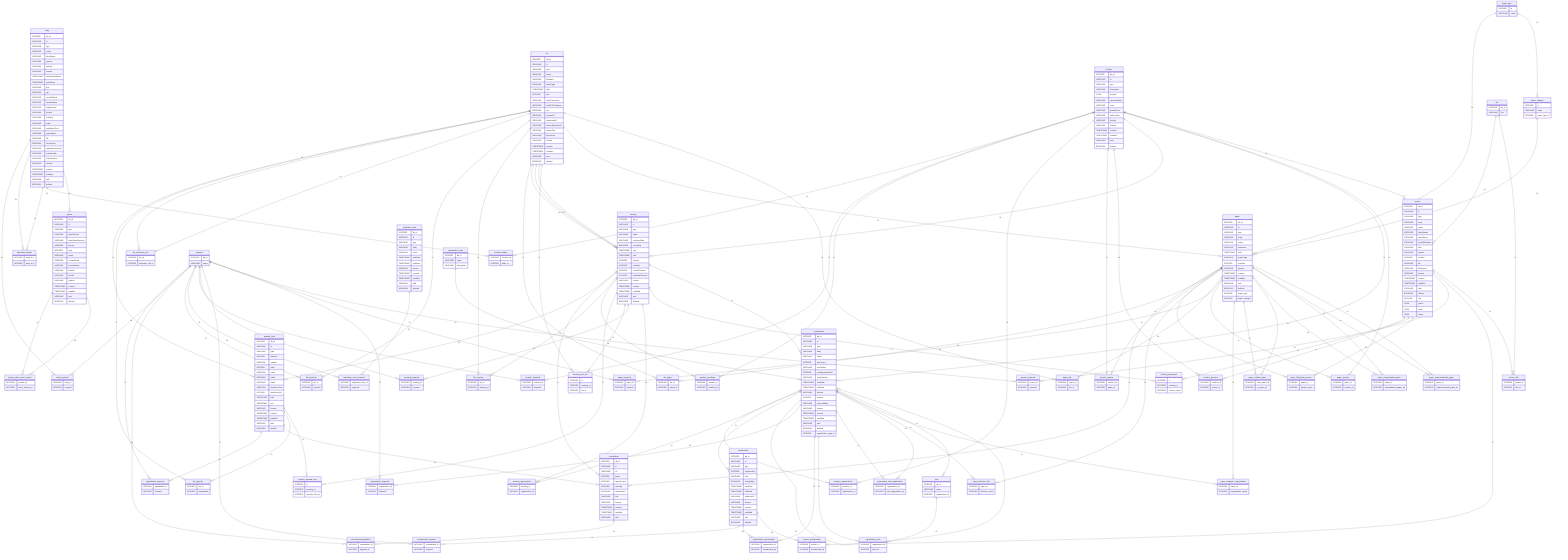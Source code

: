 erDiagram
    agenda_item ||--o{ agendaitem_keyword : FK
    agenda_item ||--o{ consultation : FK
    agenda_item ||--o{ file_agenda : FK
    agenda_item ||--o{ meeting_agenda_item : FK
    body ||--o{ body_keyword : FK
    body ||--o{ equivalent_bodies : FK
    body ||--o{ equivalent_bodies : FK
    body ||--o{ location_bodies : FK
    body ||--o{ system : FK
    consultation ||--o{ consultationkeywordlink : FK
    file ||--o{ agenda_item : FK
    file ||--o{ file_agenda : FK
    file ||--o{ file_derivative_link : FK
    file ||--o{ file_derivative_link : FK
    file ||--o{ file_keyword : FK
    file ||--o{ file_meeting : FK
    file ||--o{ file_paper : FK
    file ||--o{ meeting : FK
    file ||--o{ meeting : FK
    file ||--o{ meeting : FK
    file ||--o{ meeting_aux_file : FK
    file ||--o{ paper : FK
    file ||--o{ paper_file : FK
    keyword ||--o{ agendaitem_keyword : FK
    keyword ||--o{ body_keyword : FK
    keyword ||--o{ consultationkeywordlink : FK
    keyword ||--o{ file_keyword : FK
    keyword ||--o{ legislative_term_keyword : FK
    keyword ||--o{ location_keyword : FK
    keyword ||--o{ meeting_keyword : FK
    keyword ||--o{ membership_keyword : FK
    keyword ||--o{ organization_keyword : FK
    keyword ||--o{ paper_keyword : FK
    keyword ||--o{ person_keyword : FK
    legislative_term ||--o{ legislative_term_keyword : FK
    location ||--o{ location_bodies : FK
    location ||--o{ location_keyword : FK
    location ||--o{ location_meetings : FK
    location ||--o{ location_organizations : FK
    location ||--o{ location_papers : FK
    location ||--o{ location_persons : FK
    location ||--o{ meeting : FK
    location ||--o{ organization : FK
    location ||--o{ paper_location : FK
    location ||--o{ person : FK
    meeting ||--o{ agenda_item : FK
    meeting ||--o{ consultation : FK
    meeting ||--o{ file_meeting : FK
    meeting ||--o{ location_meetings : FK
    meeting ||--o{ meeting_agenda_item : FK
    meeting ||--o{ meeting_aux_file : FK
    meeting ||--o{ meeting_keyword : FK
    meeting ||--o{ meeting_organization : FK
    meeting ||--o{ meeting_participant : FK
    meeting ||--o{ organization : FK
    membership ||--o{ membership_keyword : FK
    membership ||--o{ organization_membership : FK
    membership ||--o{ person_membership : FK
    organization ||--o{ location_organizations : FK
    organization ||--o{ meeting_organization : FK
    organization ||--o{ membership : FK
    organization ||--o{ organization : FK
    organization ||--o{ organization_keyword : FK
    organization ||--o{ organization_membership : FK
    organization ||--o{ organization_post : FK
    organization ||--o{ organization_sub_organization : FK
    organization ||--o{ organization_sub_organization : FK
    organization ||--o{ paper_direction_link : FK
    organization ||--o{ paper_originator_organization : FK
    organization ||--o{ post : FK
    organization_type ||--o{ organization : FK
    paper ||--o{ consultation : FK
    paper ||--o{ file_paper : FK
    paper ||--o{ location_papers : FK
    paper ||--o{ paper_Originator_person : FK
    paper ||--o{ paper_direction_link : FK
    paper ||--o{ paper_file : FK
    paper ||--o{ paper_keyword : FK
    paper ||--o{ paper_location : FK
    paper ||--o{ paper_originator_organization : FK
    paper ||--o{ paper_related_paper : FK
    paper ||--o{ paper_related_paper : FK
    paper ||--o{ paper_subordinated_paper : FK
    paper ||--o{ paper_subordinated_paper : FK
    paper ||--o{ paper_superordinated_paper : FK
    paper ||--o{ paper_superordinated_paper : FK
    paper_subtype ||--o{ paper : FK
    paper_type ||--o{ paper : FK
    paper_type ||--o{ paper_subtype : FK
    person ||--o{ location_persons : FK
    person ||--o{ meeting_participant : FK
    person ||--o{ paper_Originator_person : FK
    person ||--o{ person_keyword : FK
    person ||--o{ person_membership : FK
    person ||--o{ person_title : FK
    post ||--o{ organization_post : FK
    system ||--o{ system_other_oparl_version : FK
    system ||--o{ system_other_oparl_version : FK
    title ||--o{ person : FK
    title ||--o{ person_title : FK

    agenda_item {
        INTEGER db_id
        VARCHAR id
        VARCHAR type
        INTEGER meeting
        VARCHAR number
        INTEGER order
        VARCHAR name
        BOOLEAN public
        VARCHAR result
        VARCHAR resolutionText
        INTEGER resolutionFile
        TIMESTAMP start
        TIMESTAMP end
        VARCHAR license
        TIMESTAMP created
        TIMESTAMP modified
        VARCHAR web
        BOOLEAN deleted
    }
    agendaitem_keyword {
        INTEGER agendaitem_id
        INTEGER keyword
    }
    body {
        INTEGER db_id
        VARCHAR id
        VARCHAR type
        VARCHAR name
        VARCHAR shortName
        VARCHAR system
        VARCHAR website
        VARCHAR license
        TIMESTAMP licenseValidSince
        TIMESTAMP oparlSince
        VARCHAR ags
        VARCHAR rgs
        VARCHAR contactEmail
        VARCHAR contactName
        VARCHAR organization
        VARCHAR person
        VARCHAR meeting
        VARCHAR paper
        VARCHAR legislativeTerm
        VARCHAR agendaItem
        VARCHAR file
        VARCHAR locationList
        VARCHAR legislativeTermList
        VARCHAR membership
        VARCHAR classification
        VARCHAR location
        TIMESTAMP created
        TIMESTAMP modified
        VARCHAR web
        BOOLEAN deleted
    }
    body_keyword {
        INTEGER body_id
        INTEGER keyword
    }
    consultation {
        INTEGER db_id
        VARCHAR id
        VARCHAR url
        INTEGER paper
        INTEGER agenda_item
        INTEGER meeting
        BOOLEAN authoritative
        VARCHAR role
        VARCHAR license
        TIMESTAMP created
        TIMESTAMP modified
        VARCHAR web
    }
    consultationkeywordlink {
        INTEGER consultation_id
        INTEGER keyword_id
    }
    equivalent_bodies {
        INTEGER body_id_a
        INTEGER body_id_b
    }
    file {
        INTEGER db_id
        VARCHAR id
        VARCHAR type
        VARCHAR name
        VARCHAR fileName
        VARCHAR mimeType
        TIMESTAMP date
        INTEGER size
        VARCHAR sha1Checksum
        VARCHAR sha512Checksum
        VARCHAR text
        VARCHAR accessUrl
        VARCHAR downloadUrl
        VARCHAR externalServiceUrl
        VARCHAR masterFile
        VARCHAR fileLicense
        VARCHAR license
        TIMESTAMP created
        TIMESTAMP modified
        VARCHAR web
        BOOLEAN deleted
    }
    file_agenda {
        INTEGER file_id
        INTEGER agendaItem
    }
    file_derivative_link {
        INTEGER file_id
        INTEGER derivative_file_id
    }
    file_keyword {
        INTEGER file_id
        INTEGER keyword
    }
    file_meeting {
        INTEGER file_id
        INTEGER meeting_id
    }
    file_paper {
        INTEGER file_id
        INTEGER paper_id
    }
    keyword {
        INTEGER db_id
        VARCHAR name
    }
    legislative_term {
        INTEGER db_id
        VARCHAR id
        VARCHAR type
        VARCHAR body
        VARCHAR name
        TIMESTAMP startDate
        TIMESTAMP endDate
        VARCHAR license
        TIMESTAMP created
        TIMESTAMP modified
        VARCHAR web
        BOOLEAN deleted
    }
    legislative_term_keyword {
        INTEGER legislative_term_id
        INTEGER keyword
    }
    location {
        INTEGER db_id
        VARCHAR id
        VARCHAR type
        VARCHAR description
        JSON geojson
        VARCHAR streetAddress
        VARCHAR room
        VARCHAR postalCode
        VARCHAR subLocality
        VARCHAR locality
        VARCHAR license
        TIMESTAMP created
        TIMESTAMP modified
        VARCHAR web
        BOOLEAN deleted
    }
    location_bodies {
        INTEGER location_id
        INTEGER body_id
    }
    location_keyword {
        INTEGER location_id
        INTEGER keyword
    }
    location_meetings {
        INTEGER location_id
        INTEGER meeting_id
    }
    location_organizations {
        INTEGER location_id
        INTEGER organization_id
    }
    location_papers {
        INTEGER location_id
        INTEGER paper_id
    }
    location_persons {
        INTEGER location_id
        INTEGER person_id
    }
    meeting {
        INTEGER db_id
        VARCHAR id
        VARCHAR type
        VARCHAR name
        VARCHAR meetingState
        BOOLEAN cancelled
        TIMESTAMP start
        TIMESTAMP end
        INTEGER location
        INTEGER invitation
        INTEGER resultsProtocol
        INTEGER verbatimProtocol
        VARCHAR license
        TIMESTAMP created
        TIMESTAMP modified
        VARCHAR web
        BOOLEAN deleted
    }
    meeting_agenda_item {
        INTEGER id
        INTEGER meeting_id
        INTEGER agenda_item_id
    }
    meeting_aux_file {
        INTEGER id
        INTEGER meeting_id
        INTEGER file_id
    }
    meeting_keyword {
        INTEGER meeting_id
        INTEGER keyword
    }
    meeting_organization {
        INTEGER meeting_id
        INTEGER organization_id
    }
    meeting_participant {
        INTEGER id
        INTEGER meeting_id
        INTEGER person_name
    }
    membership {
        INTEGER db_id
        VARCHAR id
        VARCHAR type
        INTEGER organization
        VARCHAR role
        BOOLEAN votingRight
        TIMESTAMP startDate
        TIMESTAMP endDate
        VARCHAR onBehalfOf
        VARCHAR license
        TIMESTAMP created
        TIMESTAMP modified
        VARCHAR web
        BOOLEAN deleted
    }
    membership_keyword {
        INTEGER membership_id
        INTEGER keyword
    }
    organization {
        INTEGER db_id
        VARCHAR id
        VARCHAR type
        VARCHAR body
        VARCHAR name
        INTEGER meeting_id
        VARCHAR shortName
        INTEGER subOrganizationOf
        VARCHAR classification
        TIMESTAMP startDate
        TIMESTAMP endDate
        VARCHAR website
        INTEGER location
        VARCHAR externalBody
        VARCHAR license
        TIMESTAMP created
        TIMESTAMP modified
        VARCHAR web
        BOOLEAN deleted
        INTEGER organization_type_id
    }
    organization_keyword {
        INTEGER organization_id
        INTEGER keyword
    }
    organization_membership {
        INTEGER organization_id
        INTEGER membership_id
    }
    organization_post {
        INTEGER organization_id
        INTEGER post_str
    }
    organization_sub_organization {
        INTEGER organization_id
        INTEGER sub_organization_id
    }
    organization_type {
        INTEGER db_id
        VARCHAR name
        VARCHAR description
    }
    paper {
        INTEGER db_id
        VARCHAR id
        VARCHAR type
        VARCHAR body
        VARCHAR name
        VARCHAR reference
        TIMESTAMP date
        VARCHAR paperType
        INTEGER mainFile
        VARCHAR license
        TIMESTAMP created
        TIMESTAMP modified
        VARCHAR web
        BOOLEAN deleted
        INTEGER paper_type
        INTEGER paper_subtype
    }
    paper_Originator_person {
        INTEGER paper_id
        INTEGER person_name
    }
    paper_direction_link {
        INTEGER paper_id
        INTEGER direction_name
    }
    paper_file {
        INTEGER paper_id
        INTEGER file_id
    }
    paper_keyword {
        INTEGER paper_id
        INTEGER keyword
    }
    paper_location {
        INTEGER paper_id
        INTEGER location_id
    }
    paper_originator_organization {
        INTEGER paper_id
        INTEGER organization_name
    }
    paper_related_paper {
        INTEGER from_paper_id
        INTEGER to_paper_id
    }
    paper_subordinated_paper {
        INTEGER paper_id
        INTEGER subordinated_paper_url
    }
    paper_subtype {
        INTEGER id
        VARCHAR name
        INTEGER paper_type_id
    }
    paper_superordinated_paper {
        INTEGER paper_id
        INTEGER superordinated_paper_url
    }
    paper_type {
        INTEGER id
        VARCHAR name
    }
    person {
        INTEGER db_id
        VARCHAR id
        VARCHAR type
        VARCHAR body
        VARCHAR name
        VARCHAR familyName
        VARCHAR givenName
        VARCHAR formOfAddress
        VARCHAR affix
        VARCHAR gender
        INTEGER location
        VARCHAR life
        VARCHAR lifeSource
        VARCHAR license
        TIMESTAMP created
        TIMESTAMP modified
        VARCHAR web
        BOOLEAN deleted
        INTEGER title
        JSON phone
        JSON email
        JSON status
    }
    person_keyword {
        INTEGER person_id
        INTEGER keyword
    }
    person_membership {
        INTEGER person_id
        INTEGER membership_id
    }
    person_title {
        INTEGER person_id
        INTEGER title_id
    }
    post {
        INTEGER db_id
        VARCHAR name
        INTEGER organization_id
    }
    system {
        INTEGER db_id
        VARCHAR id
        VARCHAR type
        VARCHAR oparlVersion
        VARCHAR otherOparlVersions
        VARCHAR license
        INTEGER body
        VARCHAR name
        VARCHAR contactEmail
        VARCHAR contactName
        VARCHAR website
        VARCHAR vendor
        VARCHAR product
        TIMESTAMP created
        TIMESTAMP modified
        VARCHAR web
        BOOLEAN deleted
    }
    system_other_oparl_version {
        INTEGER system_id
        INTEGER other_version_id
    }
    title {
        INTEGER db_id
        VARCHAR title
    }